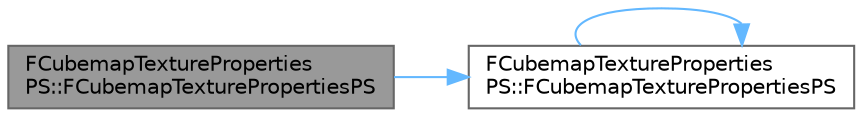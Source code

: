 digraph "FCubemapTexturePropertiesPS::FCubemapTexturePropertiesPS"
{
 // INTERACTIVE_SVG=YES
 // LATEX_PDF_SIZE
  bgcolor="transparent";
  edge [fontname=Helvetica,fontsize=10,labelfontname=Helvetica,labelfontsize=10];
  node [fontname=Helvetica,fontsize=10,shape=box,height=0.2,width=0.4];
  rankdir="LR";
  Node1 [id="Node000001",label="FCubemapTextureProperties\lPS::FCubemapTexturePropertiesPS",height=0.2,width=0.4,color="gray40", fillcolor="grey60", style="filled", fontcolor="black",tooltip=" "];
  Node1 -> Node2 [id="edge1_Node000001_Node000002",color="steelblue1",style="solid",tooltip=" "];
  Node2 [id="Node000002",label="FCubemapTextureProperties\lPS::FCubemapTexturePropertiesPS",height=0.2,width=0.4,color="grey40", fillcolor="white", style="filled",URL="$d8/dff/classFCubemapTexturePropertiesPS.html#a47a36b830a550772a94806f7617dec14",tooltip=" "];
  Node2 -> Node2 [id="edge2_Node000002_Node000002",color="steelblue1",style="solid",tooltip=" "];
}
